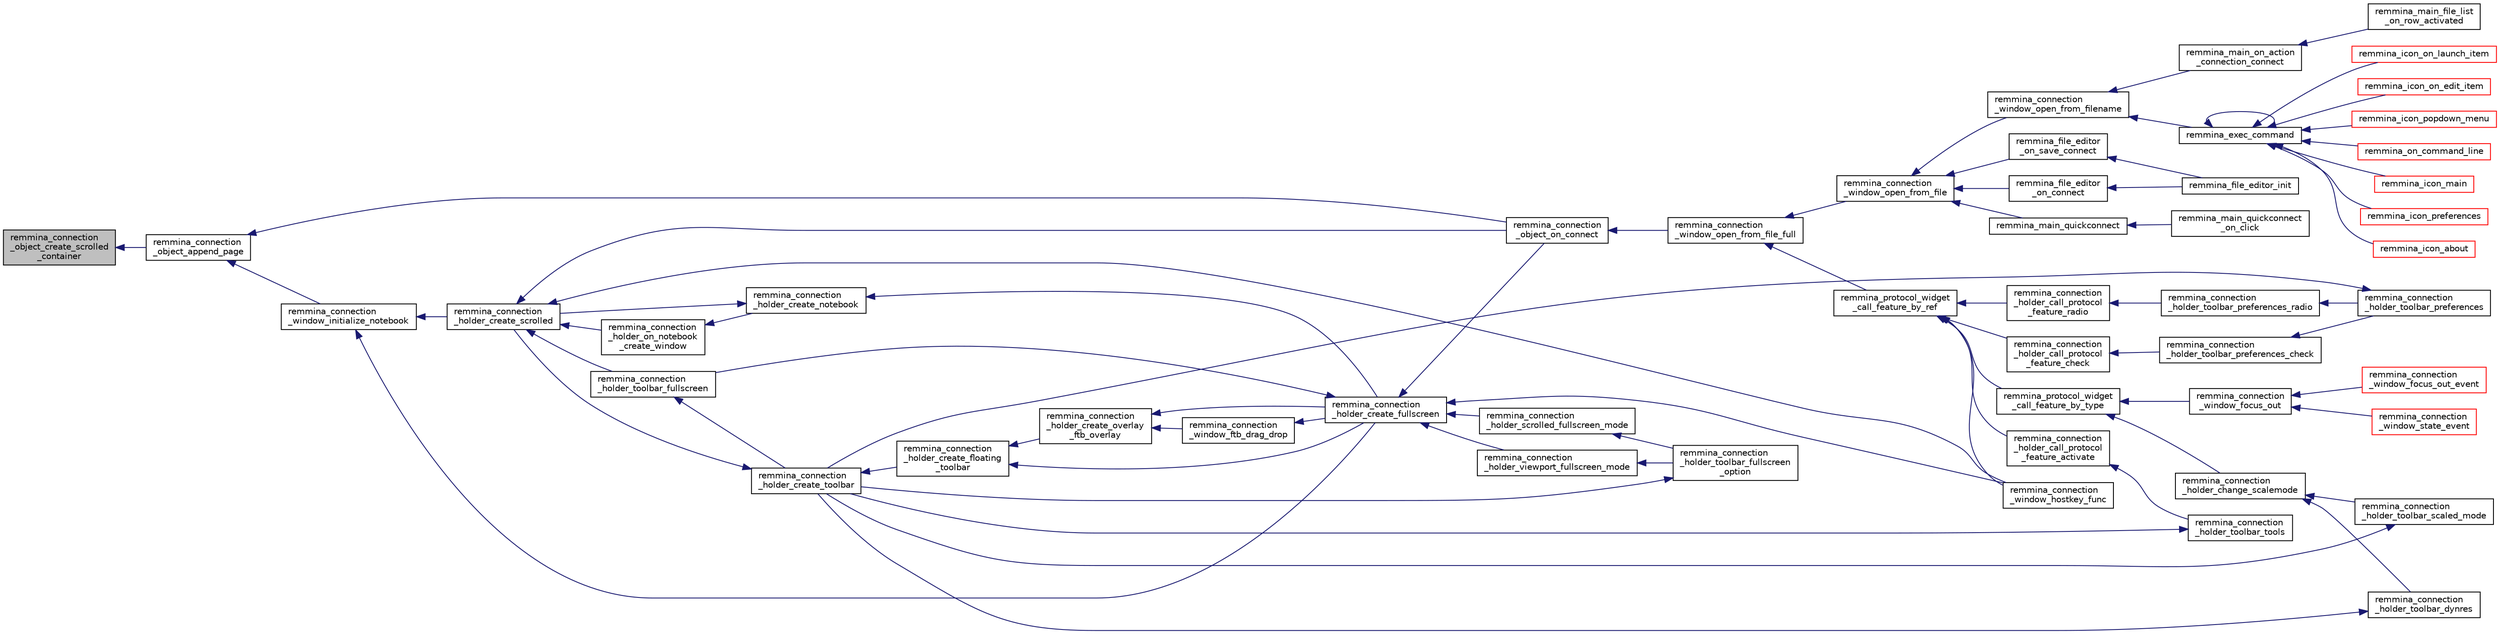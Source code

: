 digraph "remmina_connection_object_create_scrolled_container"
{
  edge [fontname="Helvetica",fontsize="10",labelfontname="Helvetica",labelfontsize="10"];
  node [fontname="Helvetica",fontsize="10",shape=record];
  rankdir="LR";
  Node10597 [label="remmina_connection\l_object_create_scrolled\l_container",height=0.2,width=0.4,color="black", fillcolor="grey75", style="filled", fontcolor="black"];
  Node10597 -> Node10598 [dir="back",color="midnightblue",fontsize="10",style="solid",fontname="Helvetica"];
  Node10598 [label="remmina_connection\l_object_append_page",height=0.2,width=0.4,color="black", fillcolor="white", style="filled",URL="$remmina__connection__window_8c.html#ac06b41c974d5cfc6277f50b617a550bb"];
  Node10598 -> Node10599 [dir="back",color="midnightblue",fontsize="10",style="solid",fontname="Helvetica"];
  Node10599 [label="remmina_connection\l_window_initialize_notebook",height=0.2,width=0.4,color="black", fillcolor="white", style="filled",URL="$remmina__connection__window_8c.html#aa28770c2f7c156eb4574227310481041"];
  Node10599 -> Node10600 [dir="back",color="midnightblue",fontsize="10",style="solid",fontname="Helvetica"];
  Node10600 [label="remmina_connection\l_holder_create_scrolled",height=0.2,width=0.4,color="black", fillcolor="white", style="filled",URL="$remmina__connection__window_8c.html#a57b3656c37df65d276ddd50a16906dc7"];
  Node10600 -> Node10601 [dir="back",color="midnightblue",fontsize="10",style="solid",fontname="Helvetica"];
  Node10601 [label="remmina_connection\l_holder_toolbar_fullscreen",height=0.2,width=0.4,color="black", fillcolor="white", style="filled",URL="$remmina__connection__window_8c.html#a02ac20f50f1b7b816bd7208127efdbee"];
  Node10601 -> Node10602 [dir="back",color="midnightblue",fontsize="10",style="solid",fontname="Helvetica"];
  Node10602 [label="remmina_connection\l_holder_create_toolbar",height=0.2,width=0.4,color="black", fillcolor="white", style="filled",URL="$remmina__connection__window_8c.html#af8138da72278e9e9000276e08a6fd984"];
  Node10602 -> Node10603 [dir="back",color="midnightblue",fontsize="10",style="solid",fontname="Helvetica"];
  Node10603 [label="remmina_connection\l_holder_create_floating\l_toolbar",height=0.2,width=0.4,color="black", fillcolor="white", style="filled",URL="$remmina__connection__window_8c.html#a967dca6c1876afc3e6bcb763f9709d43"];
  Node10603 -> Node10604 [dir="back",color="midnightblue",fontsize="10",style="solid",fontname="Helvetica"];
  Node10604 [label="remmina_connection\l_holder_create_overlay\l_ftb_overlay",height=0.2,width=0.4,color="black", fillcolor="white", style="filled",URL="$remmina__connection__window_8c.html#ab2edcb806312b3367c70fbb13c383ae0"];
  Node10604 -> Node10605 [dir="back",color="midnightblue",fontsize="10",style="solid",fontname="Helvetica"];
  Node10605 [label="remmina_connection\l_window_ftb_drag_drop",height=0.2,width=0.4,color="black", fillcolor="white", style="filled",URL="$remmina__connection__window_8c.html#a15c9b2bd929f8f2bb64d0bb6fa60f067"];
  Node10605 -> Node10606 [dir="back",color="midnightblue",fontsize="10",style="solid",fontname="Helvetica"];
  Node10606 [label="remmina_connection\l_holder_create_fullscreen",height=0.2,width=0.4,color="black", fillcolor="white", style="filled",URL="$remmina__connection__window_8c.html#ae67ca4d276339723c1ff87fc224eaccf"];
  Node10606 -> Node10601 [dir="back",color="midnightblue",fontsize="10",style="solid",fontname="Helvetica"];
  Node10606 -> Node10607 [dir="back",color="midnightblue",fontsize="10",style="solid",fontname="Helvetica"];
  Node10607 [label="remmina_connection\l_holder_viewport_fullscreen_mode",height=0.2,width=0.4,color="black", fillcolor="white", style="filled",URL="$remmina__connection__window_8c.html#a0e99d0ff8c39f2c6de508eee9ef498c5"];
  Node10607 -> Node10608 [dir="back",color="midnightblue",fontsize="10",style="solid",fontname="Helvetica"];
  Node10608 [label="remmina_connection\l_holder_toolbar_fullscreen\l_option",height=0.2,width=0.4,color="black", fillcolor="white", style="filled",URL="$remmina__connection__window_8c.html#a1415cdcbed0e6fe9a7978586bf132207"];
  Node10608 -> Node10602 [dir="back",color="midnightblue",fontsize="10",style="solid",fontname="Helvetica"];
  Node10606 -> Node10609 [dir="back",color="midnightblue",fontsize="10",style="solid",fontname="Helvetica"];
  Node10609 [label="remmina_connection\l_holder_scrolled_fullscreen_mode",height=0.2,width=0.4,color="black", fillcolor="white", style="filled",URL="$remmina__connection__window_8c.html#aa25cae5c0e15e13b817b925e42a044a9"];
  Node10609 -> Node10608 [dir="back",color="midnightblue",fontsize="10",style="solid",fontname="Helvetica"];
  Node10606 -> Node10610 [dir="back",color="midnightblue",fontsize="10",style="solid",fontname="Helvetica"];
  Node10610 [label="remmina_connection\l_window_hostkey_func",height=0.2,width=0.4,color="black", fillcolor="white", style="filled",URL="$remmina__connection__window_8c.html#abef663d930076deb3105f86dabe2a9c3"];
  Node10606 -> Node10611 [dir="back",color="midnightblue",fontsize="10",style="solid",fontname="Helvetica"];
  Node10611 [label="remmina_connection\l_object_on_connect",height=0.2,width=0.4,color="black", fillcolor="white", style="filled",URL="$remmina__connection__window_8c.html#a0ad685a873ecef95ec13caba17e0c22e"];
  Node10611 -> Node10612 [dir="back",color="midnightblue",fontsize="10",style="solid",fontname="Helvetica"];
  Node10612 [label="remmina_connection\l_window_open_from_file_full",height=0.2,width=0.4,color="black", fillcolor="white", style="filled",URL="$remmina__connection__window_8h.html#adbf2b670ca3bae96a99cb0b36021a961"];
  Node10612 -> Node10613 [dir="back",color="midnightblue",fontsize="10",style="solid",fontname="Helvetica"];
  Node10613 [label="remmina_connection\l_window_open_from_file",height=0.2,width=0.4,color="black", fillcolor="white", style="filled",URL="$remmina__connection__window_8h.html#a1c7f722a89609523cc4de079cc82f23c"];
  Node10613 -> Node10614 [dir="back",color="midnightblue",fontsize="10",style="solid",fontname="Helvetica"];
  Node10614 [label="remmina_connection\l_window_open_from_filename",height=0.2,width=0.4,color="black", fillcolor="white", style="filled",URL="$remmina__connection__window_8h.html#ab0ed27ef360efc7d92906cbabf9da5db"];
  Node10614 -> Node10615 [dir="back",color="midnightblue",fontsize="10",style="solid",fontname="Helvetica"];
  Node10615 [label="remmina_exec_command",height=0.2,width=0.4,color="black", fillcolor="white", style="filled",URL="$remmina__exec_8h.html#a424cabdcff647797061e7482049d62a7"];
  Node10615 -> Node10616 [dir="back",color="midnightblue",fontsize="10",style="solid",fontname="Helvetica"];
  Node10616 [label="remmina_on_command_line",height=0.2,width=0.4,color="red", fillcolor="white", style="filled",URL="$remmina_8c.html#aeb286fc5bd52ab5382ab8cb495dc2914"];
  Node10615 -> Node10615 [dir="back",color="midnightblue",fontsize="10",style="solid",fontname="Helvetica"];
  Node10615 -> Node10618 [dir="back",color="midnightblue",fontsize="10",style="solid",fontname="Helvetica"];
  Node10618 [label="remmina_icon_main",height=0.2,width=0.4,color="red", fillcolor="white", style="filled",URL="$remmina__icon_8c.html#a920476110ab6410c8fc8cf734109e497"];
  Node10615 -> Node10629 [dir="back",color="midnightblue",fontsize="10",style="solid",fontname="Helvetica"];
  Node10629 [label="remmina_icon_preferences",height=0.2,width=0.4,color="red", fillcolor="white", style="filled",URL="$remmina__icon_8c.html#ad3b0e3d12e4854eae05b1afea19da404"];
  Node10615 -> Node10630 [dir="back",color="midnightblue",fontsize="10",style="solid",fontname="Helvetica"];
  Node10630 [label="remmina_icon_about",height=0.2,width=0.4,color="red", fillcolor="white", style="filled",URL="$remmina__icon_8c.html#a5cdf1958ef01e49889bcee2e90e2cf71"];
  Node10615 -> Node10631 [dir="back",color="midnightblue",fontsize="10",style="solid",fontname="Helvetica"];
  Node10631 [label="remmina_icon_on_launch_item",height=0.2,width=0.4,color="red", fillcolor="white", style="filled",URL="$remmina__icon_8c.html#ad1699688680e12abcfd5c74dd2f76d83"];
  Node10615 -> Node10634 [dir="back",color="midnightblue",fontsize="10",style="solid",fontname="Helvetica"];
  Node10634 [label="remmina_icon_on_edit_item",height=0.2,width=0.4,color="red", fillcolor="white", style="filled",URL="$remmina__icon_8c.html#af8708120906a8dc41a7998ebf9ecd129"];
  Node10615 -> Node10635 [dir="back",color="midnightblue",fontsize="10",style="solid",fontname="Helvetica"];
  Node10635 [label="remmina_icon_popdown_menu",height=0.2,width=0.4,color="red", fillcolor="white", style="filled",URL="$remmina__icon_8c.html#a444be76e3c3a065279c5f9abc7fae833"];
  Node10614 -> Node10636 [dir="back",color="midnightblue",fontsize="10",style="solid",fontname="Helvetica"];
  Node10636 [label="remmina_main_on_action\l_connection_connect",height=0.2,width=0.4,color="black", fillcolor="white", style="filled",URL="$remmina__main_8c.html#ae023d1cb099a4f7bee79f13760566cbf"];
  Node10636 -> Node10637 [dir="back",color="midnightblue",fontsize="10",style="solid",fontname="Helvetica"];
  Node10637 [label="remmina_main_file_list\l_on_row_activated",height=0.2,width=0.4,color="black", fillcolor="white", style="filled",URL="$remmina__main_8c.html#aba1a89a2400c5cc8373c6bd34602ac10"];
  Node10613 -> Node10638 [dir="back",color="midnightblue",fontsize="10",style="solid",fontname="Helvetica"];
  Node10638 [label="remmina_file_editor\l_on_connect",height=0.2,width=0.4,color="black", fillcolor="white", style="filled",URL="$remmina__file__editor_8c.html#a73b8581fd1fd77532b748d91a2951f25"];
  Node10638 -> Node10622 [dir="back",color="midnightblue",fontsize="10",style="solid",fontname="Helvetica"];
  Node10622 [label="remmina_file_editor_init",height=0.2,width=0.4,color="black", fillcolor="white", style="filled",URL="$remmina__file__editor_8c.html#a9afd8d41c66f547320930eb331f3124d"];
  Node10613 -> Node10623 [dir="back",color="midnightblue",fontsize="10",style="solid",fontname="Helvetica"];
  Node10623 [label="remmina_file_editor\l_on_save_connect",height=0.2,width=0.4,color="black", fillcolor="white", style="filled",URL="$remmina__file__editor_8c.html#a57224f3f69f04f398de563b71be6b18e"];
  Node10623 -> Node10622 [dir="back",color="midnightblue",fontsize="10",style="solid",fontname="Helvetica"];
  Node10613 -> Node10639 [dir="back",color="midnightblue",fontsize="10",style="solid",fontname="Helvetica"];
  Node10639 [label="remmina_main_quickconnect",height=0.2,width=0.4,color="black", fillcolor="white", style="filled",URL="$remmina__main_8c.html#a802458852abacebfb16f1f4295806a01"];
  Node10639 -> Node10640 [dir="back",color="midnightblue",fontsize="10",style="solid",fontname="Helvetica"];
  Node10640 [label="remmina_main_quickconnect\l_on_click",height=0.2,width=0.4,color="black", fillcolor="white", style="filled",URL="$remmina__main_8c.html#a210e9e04c7c97cc86412044de31f659d"];
  Node10612 -> Node10641 [dir="back",color="midnightblue",fontsize="10",style="solid",fontname="Helvetica"];
  Node10641 [label="remmina_protocol_widget\l_call_feature_by_ref",height=0.2,width=0.4,color="black", fillcolor="white", style="filled",URL="$remmina__protocol__widget_8h.html#a605b69a9aa4393024369cc5070488692"];
  Node10641 -> Node10642 [dir="back",color="midnightblue",fontsize="10",style="solid",fontname="Helvetica"];
  Node10642 [label="remmina_connection\l_holder_call_protocol\l_feature_radio",height=0.2,width=0.4,color="black", fillcolor="white", style="filled",URL="$remmina__connection__window_8c.html#a86280cb973101817f7410af393bc2f98"];
  Node10642 -> Node10643 [dir="back",color="midnightblue",fontsize="10",style="solid",fontname="Helvetica"];
  Node10643 [label="remmina_connection\l_holder_toolbar_preferences_radio",height=0.2,width=0.4,color="black", fillcolor="white", style="filled",URL="$remmina__connection__window_8c.html#a1ddab4aacc284c606ab237eae9c0b5a9"];
  Node10643 -> Node10644 [dir="back",color="midnightblue",fontsize="10",style="solid",fontname="Helvetica"];
  Node10644 [label="remmina_connection\l_holder_toolbar_preferences",height=0.2,width=0.4,color="black", fillcolor="white", style="filled",URL="$remmina__connection__window_8c.html#a78ec7d6e66d6e6569c1a9a0230c74bc8"];
  Node10644 -> Node10602 [dir="back",color="midnightblue",fontsize="10",style="solid",fontname="Helvetica"];
  Node10641 -> Node10645 [dir="back",color="midnightblue",fontsize="10",style="solid",fontname="Helvetica"];
  Node10645 [label="remmina_connection\l_holder_call_protocol\l_feature_check",height=0.2,width=0.4,color="black", fillcolor="white", style="filled",URL="$remmina__connection__window_8c.html#a8d924ded7fe147df8b5f113e2fb1d6e7"];
  Node10645 -> Node10646 [dir="back",color="midnightblue",fontsize="10",style="solid",fontname="Helvetica"];
  Node10646 [label="remmina_connection\l_holder_toolbar_preferences_check",height=0.2,width=0.4,color="black", fillcolor="white", style="filled",URL="$remmina__connection__window_8c.html#ada0dce340f5f1484c496a2357e8a2c69"];
  Node10646 -> Node10644 [dir="back",color="midnightblue",fontsize="10",style="solid",fontname="Helvetica"];
  Node10641 -> Node10647 [dir="back",color="midnightblue",fontsize="10",style="solid",fontname="Helvetica"];
  Node10647 [label="remmina_connection\l_holder_call_protocol\l_feature_activate",height=0.2,width=0.4,color="black", fillcolor="white", style="filled",URL="$remmina__connection__window_8c.html#a4507b43c6fd10bc68d9512c6b253a552"];
  Node10647 -> Node10648 [dir="back",color="midnightblue",fontsize="10",style="solid",fontname="Helvetica"];
  Node10648 [label="remmina_connection\l_holder_toolbar_tools",height=0.2,width=0.4,color="black", fillcolor="white", style="filled",URL="$remmina__connection__window_8c.html#a51cc0b2274049920f67c71047bd76213"];
  Node10648 -> Node10602 [dir="back",color="midnightblue",fontsize="10",style="solid",fontname="Helvetica"];
  Node10641 -> Node10610 [dir="back",color="midnightblue",fontsize="10",style="solid",fontname="Helvetica"];
  Node10641 -> Node10649 [dir="back",color="midnightblue",fontsize="10",style="solid",fontname="Helvetica"];
  Node10649 [label="remmina_protocol_widget\l_call_feature_by_type",height=0.2,width=0.4,color="black", fillcolor="white", style="filled",URL="$remmina__protocol__widget_8h.html#a6a630e96e5b914d60d678ae8eaad4cd9"];
  Node10649 -> Node10650 [dir="back",color="midnightblue",fontsize="10",style="solid",fontname="Helvetica"];
  Node10650 [label="remmina_connection\l_holder_change_scalemode",height=0.2,width=0.4,color="black", fillcolor="white", style="filled",URL="$remmina__connection__window_8c.html#a5565ebedf82eb9f2d54b7f447b4c930e"];
  Node10650 -> Node10651 [dir="back",color="midnightblue",fontsize="10",style="solid",fontname="Helvetica"];
  Node10651 [label="remmina_connection\l_holder_toolbar_dynres",height=0.2,width=0.4,color="black", fillcolor="white", style="filled",URL="$remmina__connection__window_8c.html#a576e3800c7371f63b27e3832848ac4e5"];
  Node10651 -> Node10602 [dir="back",color="midnightblue",fontsize="10",style="solid",fontname="Helvetica"];
  Node10650 -> Node10652 [dir="back",color="midnightblue",fontsize="10",style="solid",fontname="Helvetica"];
  Node10652 [label="remmina_connection\l_holder_toolbar_scaled_mode",height=0.2,width=0.4,color="black", fillcolor="white", style="filled",URL="$remmina__connection__window_8c.html#ad6136dd7c0867a5a5f1c0b0645632ee4"];
  Node10652 -> Node10602 [dir="back",color="midnightblue",fontsize="10",style="solid",fontname="Helvetica"];
  Node10649 -> Node10653 [dir="back",color="midnightblue",fontsize="10",style="solid",fontname="Helvetica"];
  Node10653 [label="remmina_connection\l_window_focus_out",height=0.2,width=0.4,color="black", fillcolor="white", style="filled",URL="$remmina__connection__window_8c.html#a8c242e0a7ee57ed79099c330d696b43f"];
  Node10653 -> Node10654 [dir="back",color="midnightblue",fontsize="10",style="solid",fontname="Helvetica"];
  Node10654 [label="remmina_connection\l_window_focus_out_event",height=0.2,width=0.4,color="red", fillcolor="white", style="filled",URL="$remmina__connection__window_8c.html#a539828a1dd435bee083d82136691176c"];
  Node10653 -> Node10656 [dir="back",color="midnightblue",fontsize="10",style="solid",fontname="Helvetica"];
  Node10656 [label="remmina_connection\l_window_state_event",height=0.2,width=0.4,color="red", fillcolor="white", style="filled",URL="$remmina__connection__window_8c.html#a174d5b1e983a96c98aae2e8078f462bd"];
  Node10604 -> Node10606 [dir="back",color="midnightblue",fontsize="10",style="solid",fontname="Helvetica"];
  Node10603 -> Node10606 [dir="back",color="midnightblue",fontsize="10",style="solid",fontname="Helvetica"];
  Node10602 -> Node10600 [dir="back",color="midnightblue",fontsize="10",style="solid",fontname="Helvetica"];
  Node10600 -> Node10657 [dir="back",color="midnightblue",fontsize="10",style="solid",fontname="Helvetica"];
  Node10657 [label="remmina_connection\l_holder_on_notebook\l_create_window",height=0.2,width=0.4,color="black", fillcolor="white", style="filled",URL="$remmina__connection__window_8c.html#a2f5fc595c1aad851962aa58e2009bcce"];
  Node10657 -> Node10658 [dir="back",color="midnightblue",fontsize="10",style="solid",fontname="Helvetica"];
  Node10658 [label="remmina_connection\l_holder_create_notebook",height=0.2,width=0.4,color="black", fillcolor="white", style="filled",URL="$remmina__connection__window_8c.html#ae616dc409c5775dc73d9a83c1f081705"];
  Node10658 -> Node10600 [dir="back",color="midnightblue",fontsize="10",style="solid",fontname="Helvetica"];
  Node10658 -> Node10606 [dir="back",color="midnightblue",fontsize="10",style="solid",fontname="Helvetica"];
  Node10600 -> Node10610 [dir="back",color="midnightblue",fontsize="10",style="solid",fontname="Helvetica"];
  Node10600 -> Node10611 [dir="back",color="midnightblue",fontsize="10",style="solid",fontname="Helvetica"];
  Node10599 -> Node10606 [dir="back",color="midnightblue",fontsize="10",style="solid",fontname="Helvetica"];
  Node10598 -> Node10611 [dir="back",color="midnightblue",fontsize="10",style="solid",fontname="Helvetica"];
}
